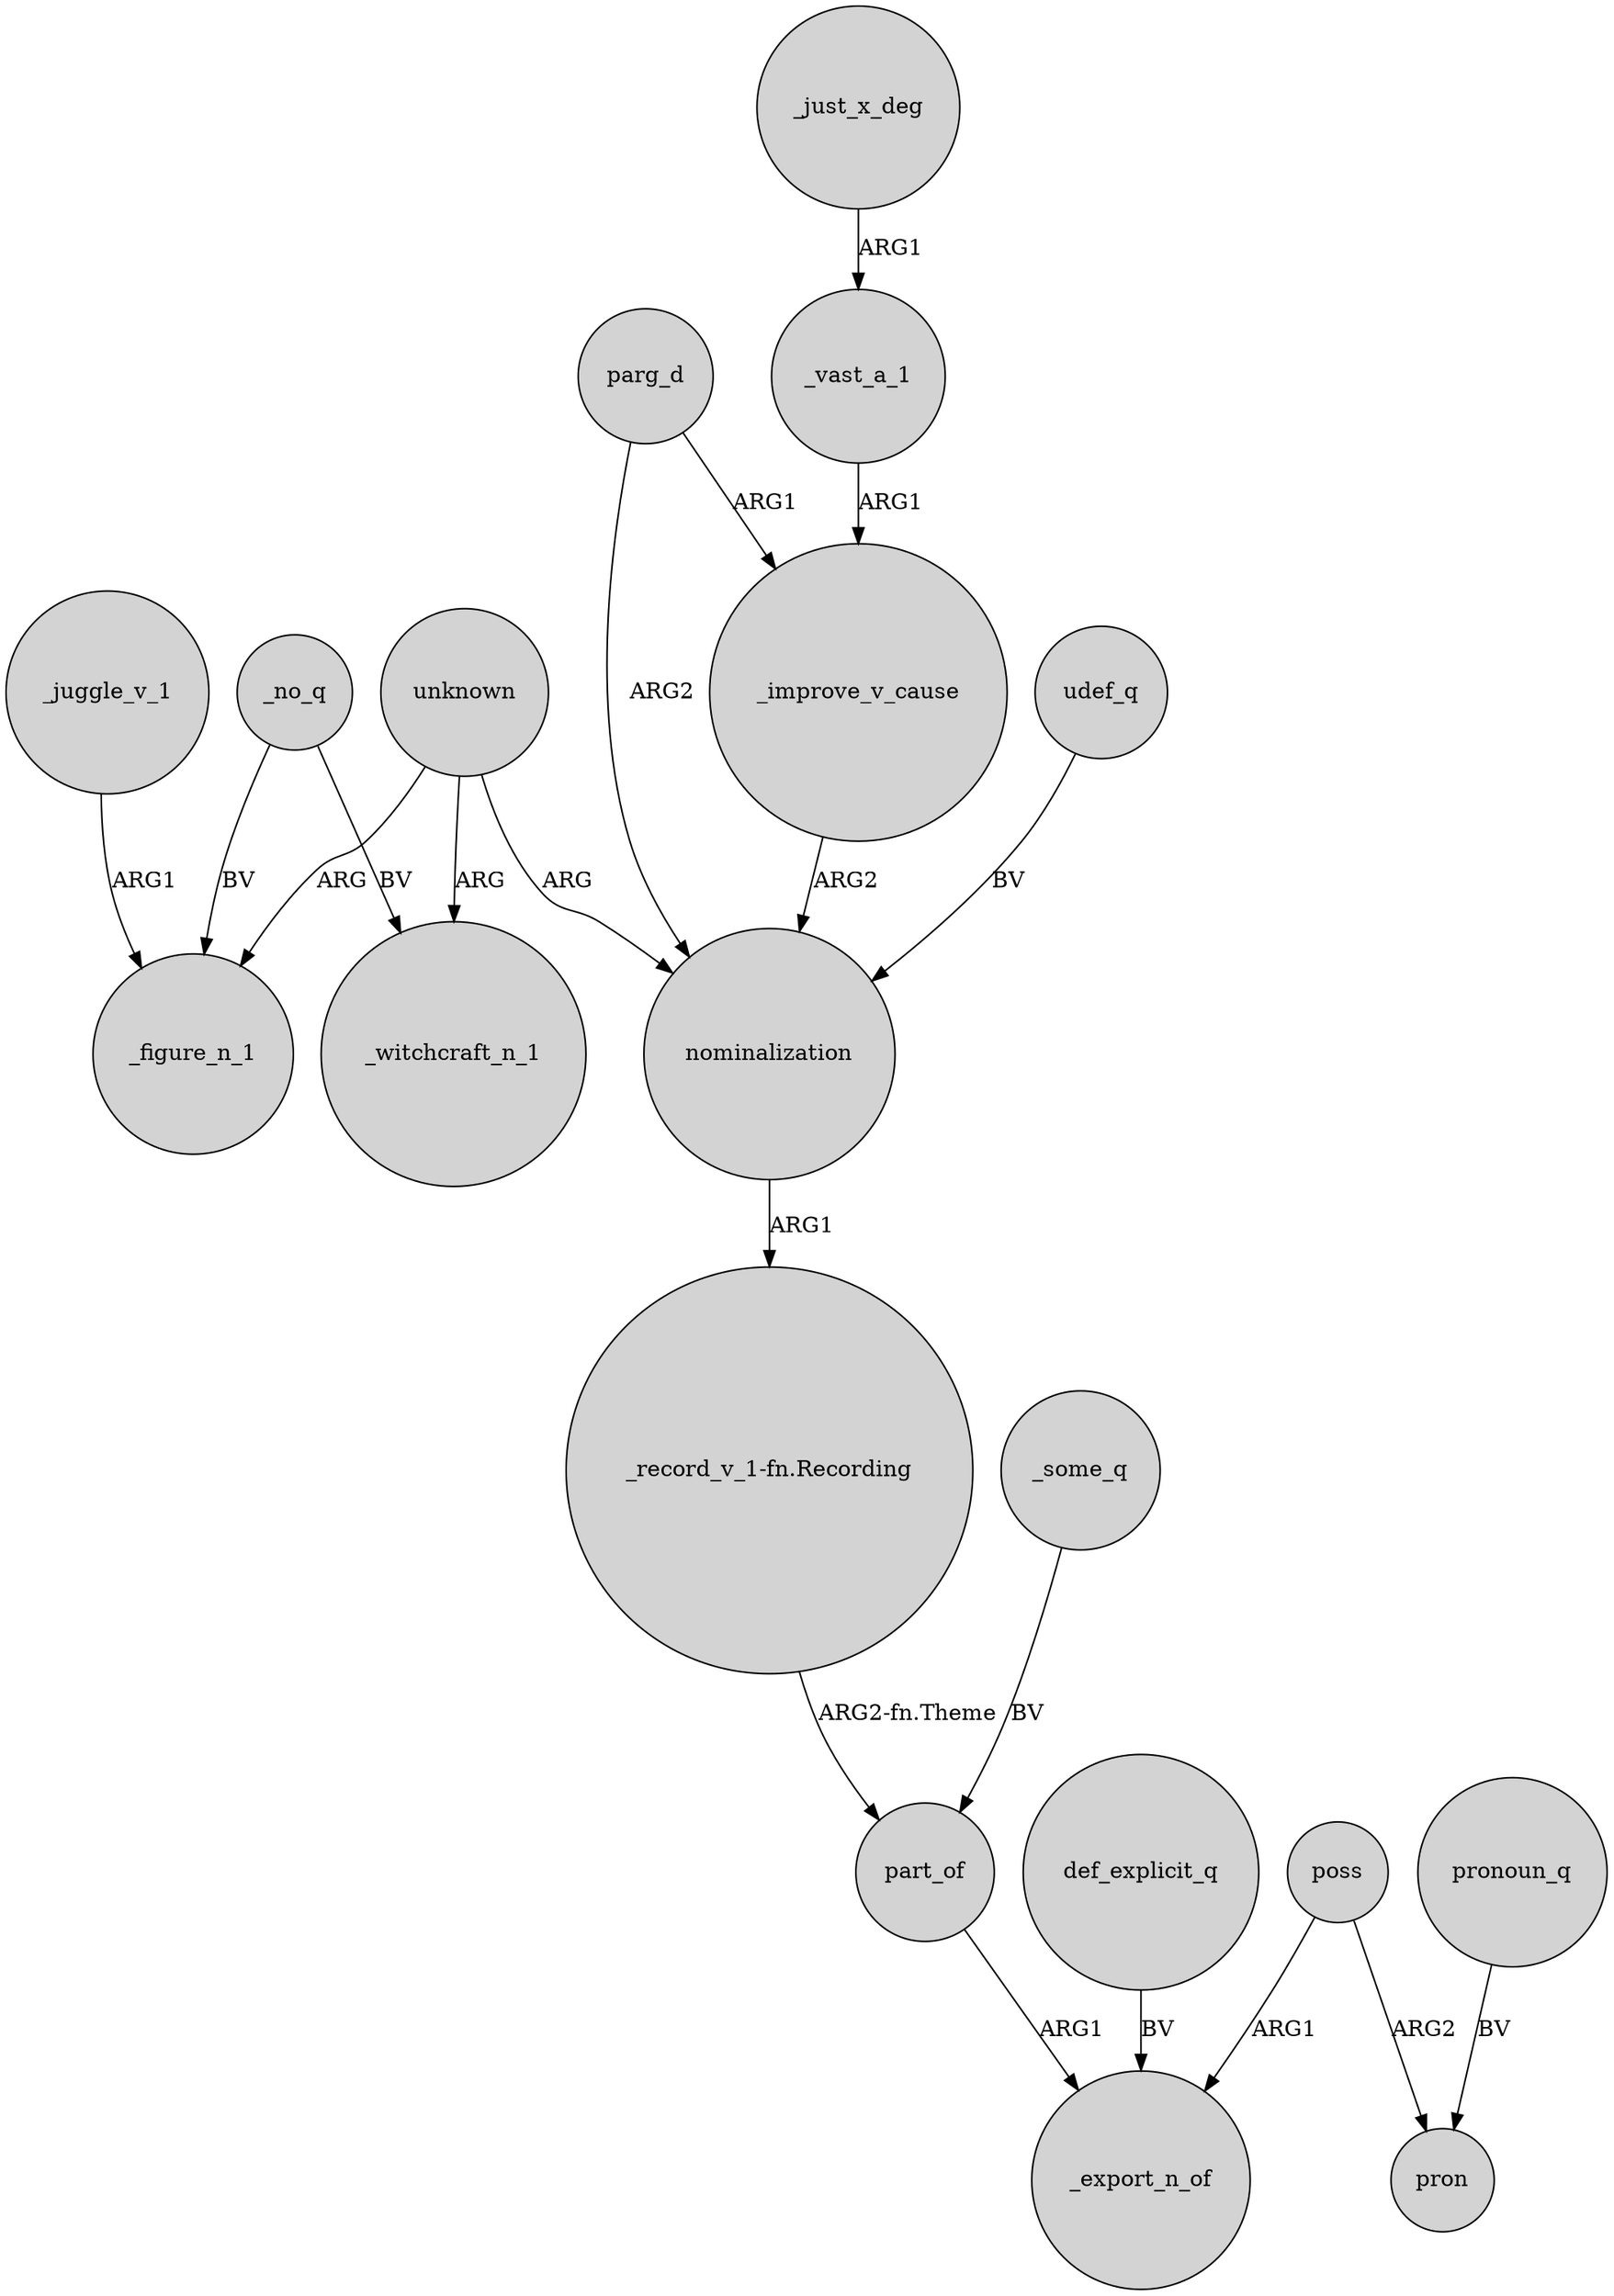 digraph {
	node [shape=circle style=filled]
	_no_q -> _witchcraft_n_1 [label=BV]
	_improve_v_cause -> nominalization [label=ARG2]
	unknown -> nominalization [label=ARG]
	part_of -> _export_n_of [label=ARG1]
	poss -> pron [label=ARG2]
	def_explicit_q -> _export_n_of [label=BV]
	poss -> _export_n_of [label=ARG1]
	_some_q -> part_of [label=BV]
	pronoun_q -> pron [label=BV]
	unknown -> _witchcraft_n_1 [label=ARG]
	parg_d -> nominalization [label=ARG2]
	_vast_a_1 -> _improve_v_cause [label=ARG1]
	parg_d -> _improve_v_cause [label=ARG1]
	"_record_v_1-fn.Recording" -> part_of [label="ARG2-fn.Theme"]
	udef_q -> nominalization [label=BV]
	unknown -> _figure_n_1 [label=ARG]
	_no_q -> _figure_n_1 [label=BV]
	nominalization -> "_record_v_1-fn.Recording" [label=ARG1]
	_just_x_deg -> _vast_a_1 [label=ARG1]
	_juggle_v_1 -> _figure_n_1 [label=ARG1]
}
